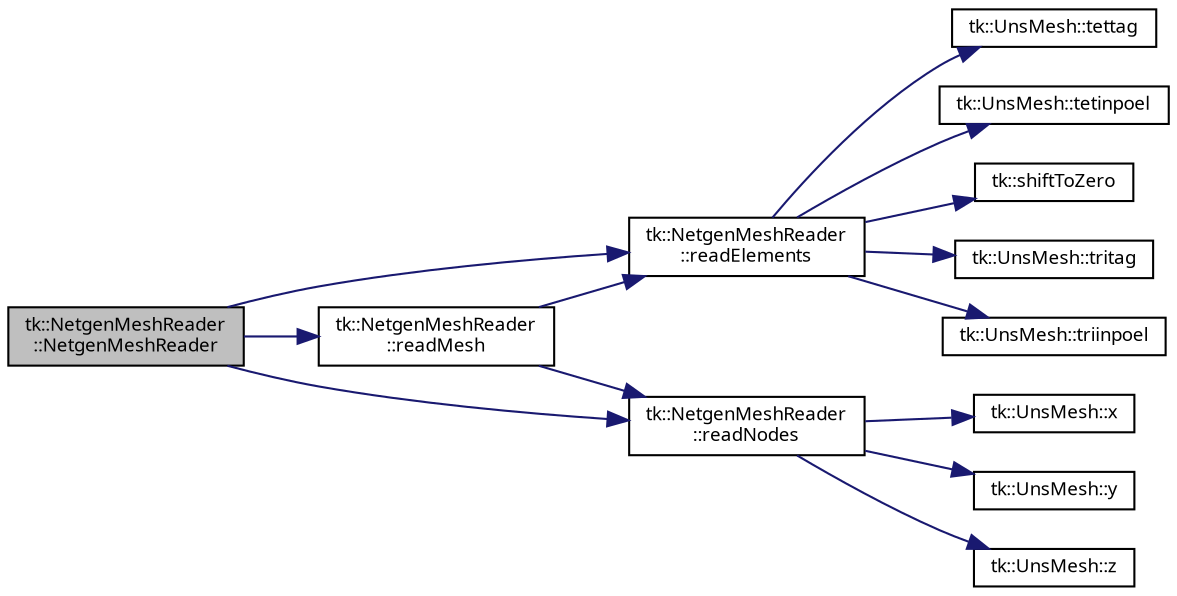 digraph "tk::NetgenMeshReader::NetgenMeshReader"
{
 // INTERACTIVE_SVG=YES
  bgcolor="transparent";
  edge [fontname="sans-serif",fontsize="9",labelfontname="sans-serif",labelfontsize="9"];
  node [fontname="sans-serif",fontsize="9",shape=record];
  rankdir="LR";
  Node1 [label="tk::NetgenMeshReader\l::NetgenMeshReader",height=0.2,width=0.4,color="black", fillcolor="grey75", style="filled", fontcolor="black"];
  Node1 -> Node2 [color="midnightblue",fontsize="9",style="solid",fontname="sans-serif"];
  Node2 [label="tk::NetgenMeshReader\l::readElements",height=0.2,width=0.4,color="black",URL="$classtk_1_1_netgen_mesh_reader.html#a2c4c2d1e40ae008051f34000e2da6fe0",tooltip="Read element connectivity. "];
  Node2 -> Node3 [color="midnightblue",fontsize="9",style="solid",fontname="sans-serif"];
  Node3 [label="tk::UnsMesh::tettag",height=0.2,width=0.4,color="black",URL="$classtk_1_1_uns_mesh.html#a595bc94cca58ec2fbd7fcdabf8299e90"];
  Node2 -> Node4 [color="midnightblue",fontsize="9",style="solid",fontname="sans-serif"];
  Node4 [label="tk::UnsMesh::tetinpoel",height=0.2,width=0.4,color="black",URL="$classtk_1_1_uns_mesh.html#add64317e28f878c1c7c7ac18aebf1d20"];
  Node2 -> Node5 [color="midnightblue",fontsize="9",style="solid",fontname="sans-serif"];
  Node5 [label="tk::shiftToZero",height=0.2,width=0.4,color="black",URL="$namespacetk.html#a293dd6fafcc3b8f4b28bef4f3ef050e1",tooltip="Shift node IDs to start with zero in element connectivity. "];
  Node2 -> Node6 [color="midnightblue",fontsize="9",style="solid",fontname="sans-serif"];
  Node6 [label="tk::UnsMesh::tritag",height=0.2,width=0.4,color="black",URL="$classtk_1_1_uns_mesh.html#a6d594ba8d898e63513e14c425ff90dd7"];
  Node2 -> Node7 [color="midnightblue",fontsize="9",style="solid",fontname="sans-serif"];
  Node7 [label="tk::UnsMesh::triinpoel",height=0.2,width=0.4,color="black",URL="$classtk_1_1_uns_mesh.html#a939ed051a032233365bf9f61121a2e6c"];
  Node1 -> Node8 [color="midnightblue",fontsize="9",style="solid",fontname="sans-serif"];
  Node8 [label="tk::NetgenMeshReader\l::readMesh",height=0.2,width=0.4,color="black",URL="$classtk_1_1_netgen_mesh_reader.html#a6d8dae77584b84abe4ae7b437ea926b9",tooltip="Read Netgen mesh. "];
  Node8 -> Node9 [color="midnightblue",fontsize="9",style="solid",fontname="sans-serif"];
  Node9 [label="tk::NetgenMeshReader\l::readNodes",height=0.2,width=0.4,color="black",URL="$classtk_1_1_netgen_mesh_reader.html#ae4172c5d0d0ac8cdd41b6d8e11bcb31e",tooltip="Read nodes. "];
  Node9 -> Node10 [color="midnightblue",fontsize="9",style="solid",fontname="sans-serif"];
  Node10 [label="tk::UnsMesh::x",height=0.2,width=0.4,color="black",URL="$classtk_1_1_uns_mesh.html#a97d2679cf5043c1cae816935b9104f5b"];
  Node9 -> Node11 [color="midnightblue",fontsize="9",style="solid",fontname="sans-serif"];
  Node11 [label="tk::UnsMesh::y",height=0.2,width=0.4,color="black",URL="$classtk_1_1_uns_mesh.html#ae8ebdeca040542425d1b3c49b809f76c"];
  Node9 -> Node12 [color="midnightblue",fontsize="9",style="solid",fontname="sans-serif"];
  Node12 [label="tk::UnsMesh::z",height=0.2,width=0.4,color="black",URL="$classtk_1_1_uns_mesh.html#a637adb84b2d2e09d12a2b4843dd0b5df"];
  Node8 -> Node2 [color="midnightblue",fontsize="9",style="solid",fontname="sans-serif"];
  Node1 -> Node9 [color="midnightblue",fontsize="9",style="solid",fontname="sans-serif"];
}

